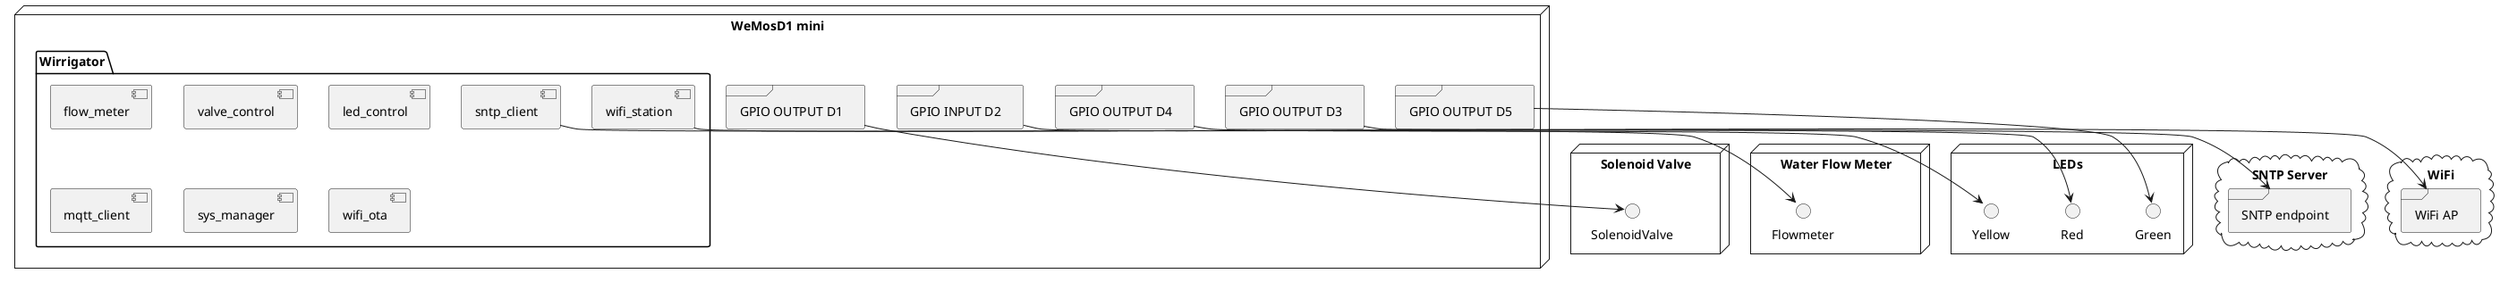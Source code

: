@startuml


node "WeMosD1 mini" {
  package "Wirrigator" {
  [flow_meter]
  [valve_control]
  [led_control]
  [mqtt_client]
  [sntp_client]
  [sys_manager]
  [wifi_ota]
  [wifi_station]
  }
  
  frame "GPIO OUTPUT D1"
  
  frame "GPIO INPUT D2"
  
  frame "GPIO OUTPUT D3"
  frame "GPIO OUTPUT D4"
  frame "GPIO OUTPUT D5"
}

node "Water Flow Meter" {
  [GPIO INPUT D2] --> Flowmeter
}

node "Solenoid Valve" {
  [GPIO OUTPUT D1] --> SolenoidValve
}


node "LEDs" {
[GPIO OUTPUT D3] --> Red
[GPIO OUTPUT D4] --> Yellow
[GPIO OUTPUT D5] --> Green

}

cloud "WiFi" {
  frame "WiFi AP"
}

cloud "SNTP Server" {
  frame "SNTP endpoint"
}

[wifi_station] --> [WiFi AP]

[sntp_client] --> [SNTP endpoint]

@enduml
